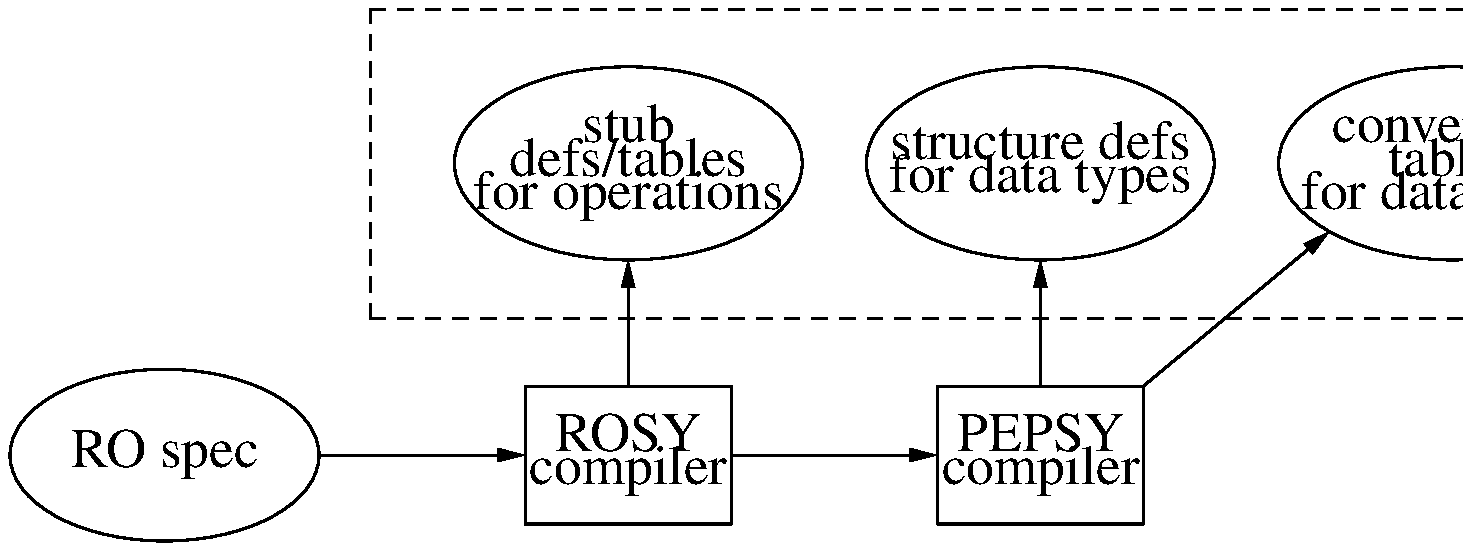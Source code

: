 .PS 8.5i
.ps 20
## figure B-23
ellipsewid = ellipsewid*3/2
ellipseht = ellipseht*5/4
linewid = linewid*3/2
##
B1:	ellipse "RO spec"
B2:	box "ROSY" "compiler" \
		with .w at (B1.e.x+linewid, B1.e.y) 
	arrow from B1.e to B2.w
B2a:	ellipse invis with .s at (B2.n.x, B2.n.y+lineht)
B2b:	ellipse "stub" "defs/tables" "for operations" \
		with .c at B2a.c width 9*ellipsewid/8 height 9*ellipseht/8
	arrow from B2.n to B2b.s
##
B3:	box "PEPSY" "compiler" \
		with .w at (B2.e.x+linewid, B2.e.y) 	
	arrow from B2.e to B3.w
B3a:	ellipse invis with .s at (B3.n.x, B3.n.y+lineht)
B3b:	ellipse "structure defs" "for data types" \
		with .c at B3a.c width 9*ellipsewid/8 height 9*ellipseht/8
	arrow from B3.n to B3b.s
##
B4:	box invis \
		with .w at (B3.e.x+linewid, B3.e.y) 	
B4a:	ellipse invis with .s at (B4.n.x, B4.n.y+lineht)
B4b:	ellipse "conversion" "tables" "for data types" \
		with .c at B4a.c width 9*ellipsewid/8 height 9*ellipseht/8
	arrow from B3.ne to B4b.sw
##
	box dashed with .nw at (B2a.w.x-linewid/2, B2a.n.y+lineht/2) \
		height ellipseht+boxht width B4a.e.x-B2a.w.x+boxwid
##
.PE
